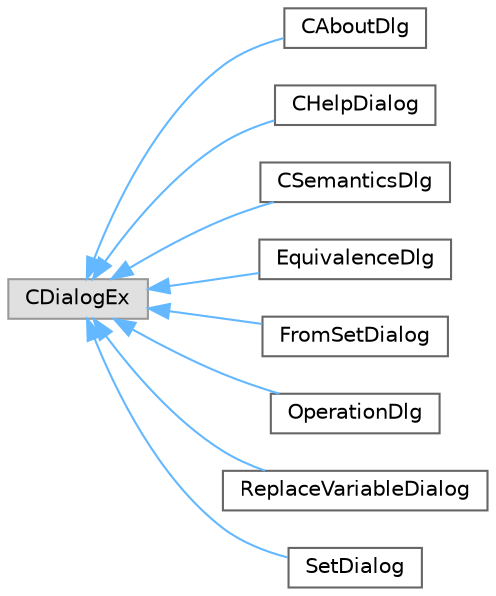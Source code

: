 digraph "Graphical Class Hierarchy"
{
 // LATEX_PDF_SIZE
  bgcolor="transparent";
  edge [fontname=Helvetica,fontsize=10,labelfontname=Helvetica,labelfontsize=10];
  node [fontname=Helvetica,fontsize=10,shape=box,height=0.2,width=0.4];
  rankdir="LR";
  Node0 [id="Node000000",label="CDialogEx",height=0.2,width=0.4,color="grey60", fillcolor="#E0E0E0", style="filled",tooltip=" "];
  Node0 -> Node1 [id="edge9_Node000000_Node000001",dir="back",color="steelblue1",style="solid",tooltip=" "];
  Node1 [id="Node000001",label="CAboutDlg",height=0.2,width=0.4,color="grey40", fillcolor="white", style="filled",URL="$classCAboutDlg.html",tooltip=" "];
  Node0 -> Node2 [id="edge10_Node000000_Node000002",dir="back",color="steelblue1",style="solid",tooltip=" "];
  Node2 [id="Node000002",label="CHelpDialog",height=0.2,width=0.4,color="grey40", fillcolor="white", style="filled",URL="$classCHelpDialog.html",tooltip="This class represents the Help dialog in the application."];
  Node0 -> Node3 [id="edge11_Node000000_Node000003",dir="back",color="steelblue1",style="solid",tooltip=" "];
  Node3 [id="Node000003",label="CSemanticsDlg",height=0.2,width=0.4,color="grey40", fillcolor="white", style="filled",URL="$classCSemanticsDlg.html",tooltip="The main dialog class for the Semantics application."];
  Node0 -> Node4 [id="edge12_Node000000_Node000004",dir="back",color="steelblue1",style="solid",tooltip=" "];
  Node4 [id="Node000004",label="EquivalenceDlg",height=0.2,width=0.4,color="grey40", fillcolor="white", style="filled",URL="$classEquivalenceDlg.html",tooltip="The EquivalenceDlg class represents a dialog for managing equivalences."];
  Node0 -> Node5 [id="edge13_Node000000_Node000005",dir="back",color="steelblue1",style="solid",tooltip=" "];
  Node5 [id="Node000005",label="FromSetDialog",height=0.2,width=0.4,color="grey40", fillcolor="white", style="filled",URL="$classFromSetDialog.html",tooltip="Dialog for managing and selecting sets of formulas and entities."];
  Node0 -> Node6 [id="edge14_Node000000_Node000006",dir="back",color="steelblue1",style="solid",tooltip=" "];
  Node6 [id="Node000006",label="OperationDlg",height=0.2,width=0.4,color="grey40", fillcolor="white", style="filled",URL="$classOperationDlg.html",tooltip="Dialog class for various formula operations."];
  Node0 -> Node7 [id="edge15_Node000000_Node000007",dir="back",color="steelblue1",style="solid",tooltip=" "];
  Node7 [id="Node000007",label="ReplaceVariableDialog",height=0.2,width=0.4,color="grey40", fillcolor="white", style="filled",URL="$classReplaceVariableDialog.html",tooltip="A dialog box for replacing variables in a formula."];
  Node0 -> Node8 [id="edge16_Node000000_Node000008",dir="back",color="steelblue1",style="solid",tooltip=" "];
  Node8 [id="Node000008",label="SetDialog",height=0.2,width=0.4,color="grey40", fillcolor="white", style="filled",URL="$classSetDialog.html",tooltip="This class represents the dialog for setting operations on sets."];
}
